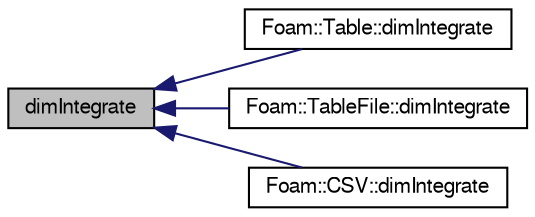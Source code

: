 digraph "dimIntegrate"
{
  bgcolor="transparent";
  edge [fontname="FreeSans",fontsize="10",labelfontname="FreeSans",labelfontsize="10"];
  node [fontname="FreeSans",fontsize="10",shape=record];
  rankdir="LR";
  Node1 [label="dimIntegrate",height=0.2,width=0.4,color="black", fillcolor="grey75", style="filled" fontcolor="black"];
  Node1 -> Node2 [dir="back",color="midnightblue",fontsize="10",style="solid",fontname="FreeSans"];
  Node2 [label="Foam::Table::dimIntegrate",height=0.2,width=0.4,color="black",URL="$a02478.html#a5f801564d694129781f7c3484ad02786",tooltip="Integrate between two values and return dimensioned type. "];
  Node1 -> Node3 [dir="back",color="midnightblue",fontsize="10",style="solid",fontname="FreeSans"];
  Node3 [label="Foam::TableFile::dimIntegrate",height=0.2,width=0.4,color="black",URL="$a02480.html#a5f801564d694129781f7c3484ad02786",tooltip="Integrate between two values and return dimensioned type. "];
  Node1 -> Node4 [dir="back",color="midnightblue",fontsize="10",style="solid",fontname="FreeSans"];
  Node4 [label="Foam::CSV::dimIntegrate",height=0.2,width=0.4,color="black",URL="$a00417.html#a49570698ab57a52b0f36ff672fb35342",tooltip="Integrate between two values and return dimensioned type. "];
}
